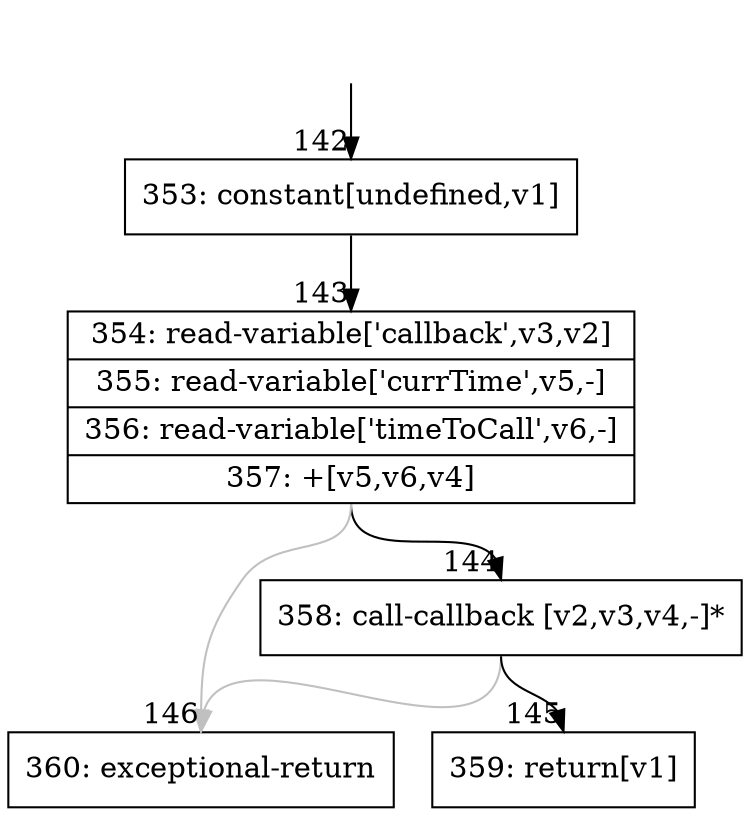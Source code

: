 digraph {
rankdir="TD"
BB_entry14[shape=none,label=""];
BB_entry14 -> BB142 [tailport=s, headport=n, headlabel="    142"]
BB142 [shape=record label="{353: constant[undefined,v1]}" ] 
BB142 -> BB143 [tailport=s, headport=n, headlabel="      143"]
BB143 [shape=record label="{354: read-variable['callback',v3,v2]|355: read-variable['currTime',v5,-]|356: read-variable['timeToCall',v6,-]|357: +[v5,v6,v4]}" ] 
BB143 -> BB144 [tailport=s, headport=n, headlabel="      144"]
BB143 -> BB146 [tailport=s, headport=n, color=gray, headlabel="      146"]
BB144 [shape=record label="{358: call-callback [v2,v3,v4,-]*}" ] 
BB144 -> BB145 [tailport=s, headport=n, headlabel="      145"]
BB144 -> BB146 [tailport=s, headport=n, color=gray]
BB145 [shape=record label="{359: return[v1]}" ] 
BB146 [shape=record label="{360: exceptional-return}" ] 
//#$~ 120
}
